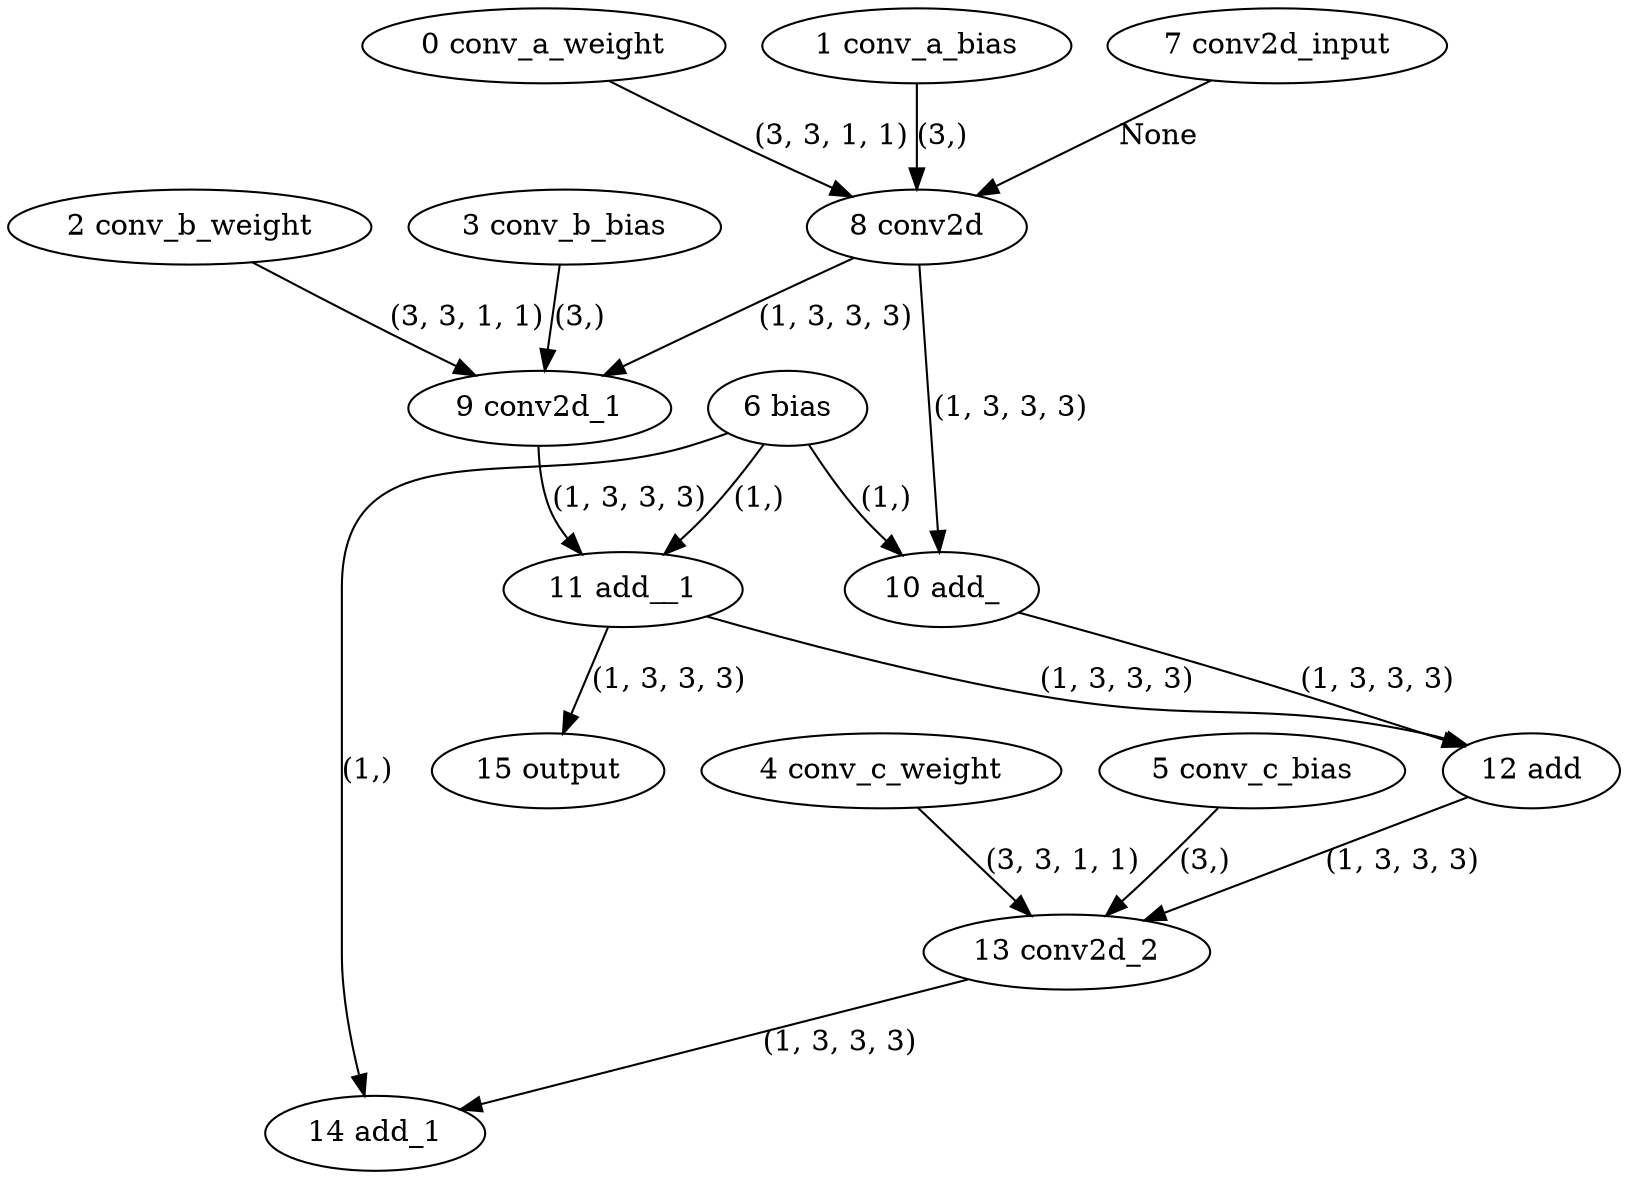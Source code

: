 strict digraph  {
"0 conv_a_weight" [id=0, type=get_attr];
"1 conv_a_bias" [id=1, type=get_attr];
"2 conv_b_weight" [id=2, type=get_attr];
"3 conv_b_bias" [id=3, type=get_attr];
"4 conv_c_weight" [id=4, type=get_attr];
"5 conv_c_bias" [id=5, type=get_attr];
"6 bias" [id=6, type=get_attr];
"7 conv2d_input" [id=7, type=input];
"8 conv2d" [id=8, type=conv2d];
"9 conv2d_1" [id=9, type=conv2d];
"10 add_" [id=10, type=add_];
"11 add__1" [id=11, type=add_];
"12 add" [id=12, type=add];
"13 conv2d_2" [id=13, type=conv2d];
"14 add_1" [id=14, type=add];
"15 output" [id=15, type=output];
"0 conv_a_weight" -> "8 conv2d"  [label="(3, 3, 1, 1)", style=solid];
"1 conv_a_bias" -> "8 conv2d"  [label="(3,)", style=solid];
"2 conv_b_weight" -> "9 conv2d_1"  [label="(3, 3, 1, 1)", style=solid];
"3 conv_b_bias" -> "9 conv2d_1"  [label="(3,)", style=solid];
"4 conv_c_weight" -> "13 conv2d_2"  [label="(3, 3, 1, 1)", style=solid];
"5 conv_c_bias" -> "13 conv2d_2"  [label="(3,)", style=solid];
"6 bias" -> "10 add_"  [label="(1,)", style=solid];
"6 bias" -> "11 add__1"  [label="(1,)", style=solid];
"6 bias" -> "14 add_1"  [label="(1,)", style=solid];
"7 conv2d_input" -> "8 conv2d"  [label=None, style=solid];
"8 conv2d" -> "9 conv2d_1"  [label="(1, 3, 3, 3)", style=solid];
"8 conv2d" -> "10 add_"  [label="(1, 3, 3, 3)", style=solid];
"9 conv2d_1" -> "11 add__1"  [label="(1, 3, 3, 3)", style=solid];
"10 add_" -> "12 add"  [label="(1, 3, 3, 3)", style=solid];
"11 add__1" -> "12 add"  [label="(1, 3, 3, 3)", style=solid];
"11 add__1" -> "15 output"  [label="(1, 3, 3, 3)", style=solid];
"12 add" -> "13 conv2d_2"  [label="(1, 3, 3, 3)", style=solid];
"13 conv2d_2" -> "14 add_1"  [label="(1, 3, 3, 3)", style=solid];
}
